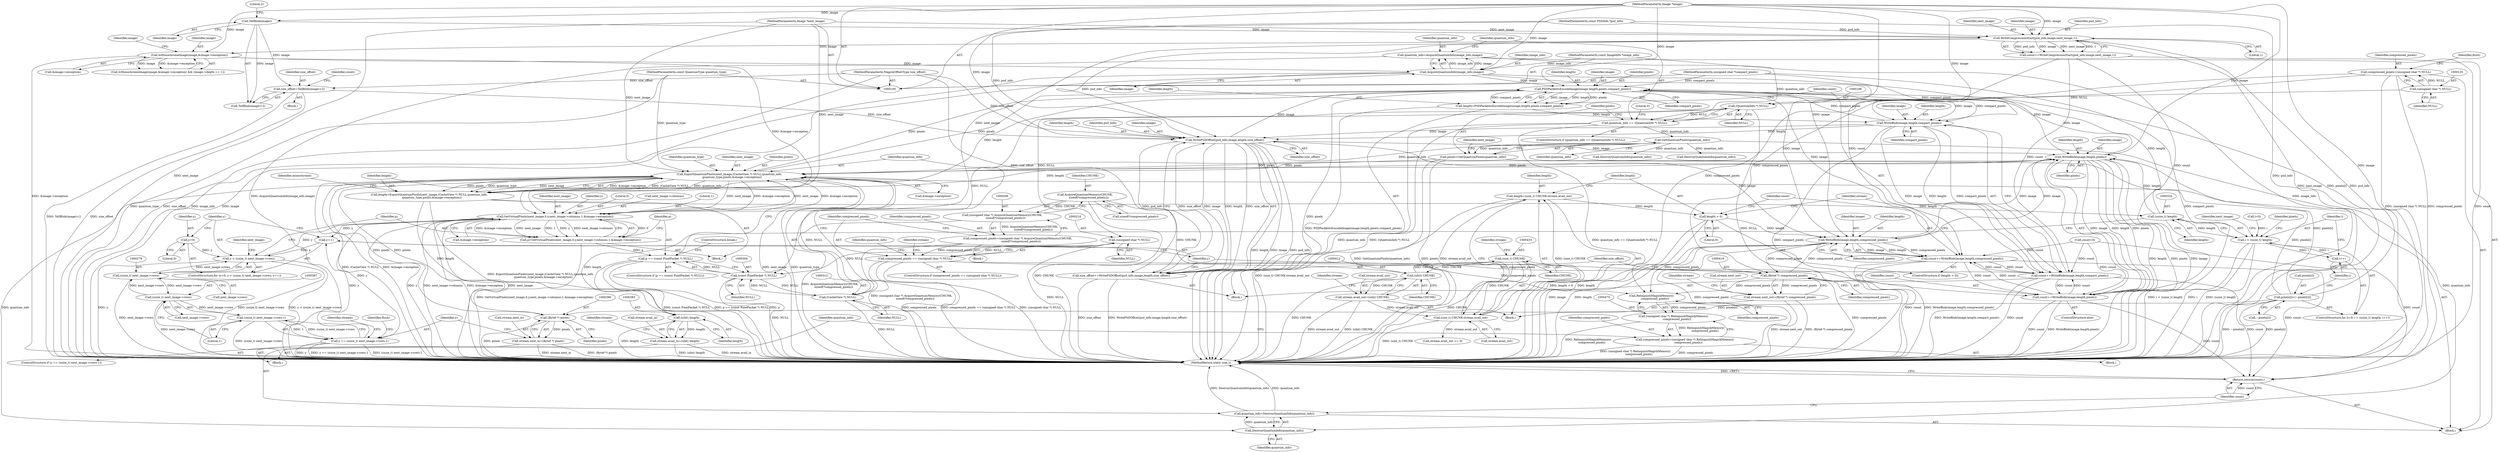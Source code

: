 digraph "1_ImageMagick_e87af64b1ff1635a32d9b6162f1b0e260fb54ed9@pointer" {
"1000352" [label="(Call,PSDPackbitsEncodeImage(image,length,pixels,compact_pixels))"];
"1000456" [label="(Call,WriteBlob(image,length,pixels))"];
"1000444" [label="(Call,WriteBlob(image,length,compressed_pixels))"];
"1000365" [label="(Call,WritePSDOffset(psd_info,image,length,size_offset))"];
"1000146" [label="(Call,WriteCompressionStart(psd_info,image,next_image,1))"];
"1000101" [label="(MethodParameterIn,const PSDInfo *psd_info)"];
"1000141" [label="(Call,TellBlob(image))"];
"1000103" [label="(MethodParameterIn,Image *image)"];
"1000104" [label="(MethodParameterIn,Image *next_image)"];
"1000359" [label="(Call,WriteBlob(image,length,compact_pixels))"];
"1000352" [label="(Call,PSDPackbitsEncodeImage(image,length,pixels,compact_pixels))"];
"1000181" [label="(Call,AcquireQuantumInfo(image_info,image))"];
"1000102" [label="(MethodParameterIn,const ImageInfo *image_info)"];
"1000166" [label="(Call,IsMonochromeImage(image,&image->exception))"];
"1000331" [label="(Call,(ssize_t) length)"];
"1000307" [label="(Call,length=ExportQuantumPixels(next_image,(CacheView *) NULL,quantum_info,\n      quantum_type,pixels,&image->exception))"];
"1000309" [label="(Call,ExportQuantumPixels(next_image,(CacheView *) NULL,quantum_info,\n      quantum_type,pixels,&image->exception))"];
"1000288" [label="(Call,GetVirtualPixels(next_image,0,y,next_image->columns,1,&image->exception))"];
"1000276" [label="(Call,y < (ssize_t) next_image->rows)"];
"1000283" [label="(Call,y++)"];
"1000393" [label="(Call,y == (ssize_t) next_image->rows-1)"];
"1000395" [label="(Call,(ssize_t) next_image->rows-1)"];
"1000396" [label="(Call,(ssize_t) next_image->rows)"];
"1000278" [label="(Call,(ssize_t) next_image->rows)"];
"1000273" [label="(Call,y=0)"];
"1000311" [label="(Call,(CacheView *) NULL)"];
"1000303" [label="(Call,(const PixelPacket *) NULL)"];
"1000215" [label="(Call,(unsigned char *) NULL)"];
"1000187" [label="(Call,(QuantumInfo *) NULL)"];
"1000124" [label="(Call,(unsigned char *) NULL)"];
"1000194" [label="(Call,GetQuantumPixels(quantum_info))"];
"1000185" [label="(Call,quantum_info == (QuantumInfo *) NULL)"];
"1000179" [label="(Call,quantum_info=AcquireQuantumInfo(image_info,image))"];
"1000105" [label="(MethodParameterIn,const QuantumType quantum_type)"];
"1000192" [label="(Call,pixels=GetQuantumPixels(quantum_info))"];
"1000389" [label="(Call,(Bytef *) pixels)"];
"1000336" [label="(Call,pixels[i]=(~pixels[i]))"];
"1000106" [label="(MethodParameterIn,unsigned char *compact_pixels)"];
"1000350" [label="(Call,length=PSDPackbitsEncodeImage(image,length,pixels,compact_pixels))"];
"1000363" [label="(Call,size_offset+=WritePSDOffset(psd_info,image,length,size_offset))"];
"1000107" [label="(MethodParameterIn,MagickOffsetType size_offset)"];
"1000138" [label="(Call,size_offset=TellBlob(image)+2)"];
"1000439" [label="(Call,length > 0)"];
"1000429" [label="(Call,length=(size_t) CHUNK-stream.avail_out)"];
"1000431" [label="(Call,(size_t) CHUNK-stream.avail_out)"];
"1000432" [label="(Call,(size_t) CHUNK)"];
"1000411" [label="(Call,(uInt) CHUNK)"];
"1000207" [label="(Call,AcquireQuantumMemory(CHUNK,\n        sizeof(*compressed_pixels)))"];
"1000407" [label="(Call,stream.avail_out=(uInt) CHUNK)"];
"1000418" [label="(Call,(Bytef *) compressed_pixels)"];
"1000213" [label="(Call,compressed_pixels == (unsigned char *) NULL)"];
"1000203" [label="(Call,compressed_pixels=(unsigned char *) AcquireQuantumMemory(CHUNK,\n        sizeof(*compressed_pixels)))"];
"1000205" [label="(Call,(unsigned char *) AcquireQuantumMemory(CHUNK,\n        sizeof(*compressed_pixels)))"];
"1000122" [label="(Call,compressed_pixels=(unsigned char *) NULL)"];
"1000286" [label="(Call,p=GetVirtualPixels(next_image,0,y,next_image->columns,1,&image->exception))"];
"1000301" [label="(Call,p == (const PixelPacket *) NULL)"];
"1000329" [label="(Call,i < (ssize_t) length)"];
"1000334" [label="(Call,i++)"];
"1000357" [label="(Call,count+=WriteBlob(image,length,compact_pixels))"];
"1000442" [label="(Call,count+=WriteBlob(image,length,compressed_pixels))"];
"1000454" [label="(Call,count+=WriteBlob(image,length,pixels))"];
"1000482" [label="(Return,return(count);)"];
"1000414" [label="(Call,stream.next_out=(Bytef *) compressed_pixels)"];
"1000476" [label="(Call,RelinquishMagickMemory(\n        compressed_pixels))"];
"1000474" [label="(Call,(unsigned char *) RelinquishMagickMemory(\n        compressed_pixels))"];
"1000472" [label="(Call,compressed_pixels=(unsigned char *) RelinquishMagickMemory(\n        compressed_pixels))"];
"1000382" [label="(Call,(uInt) length)"];
"1000378" [label="(Call,stream.avail_in=(uInt) length)"];
"1000385" [label="(Call,stream.next_in=(Bytef *) pixels)"];
"1000480" [label="(Call,DestroyQuantumInfo(quantum_info))"];
"1000478" [label="(Call,quantum_info=DestroyQuantumInfo(quantum_info))"];
"1000396" [label="(Call,(ssize_t) next_image->rows)"];
"1000484" [label="(MethodReturn,static size_t)"];
"1000334" [label="(Call,i++)"];
"1000354" [label="(Identifier,length)"];
"1000296" [label="(Call,&image->exception)"];
"1000195" [label="(Identifier,quantum_info)"];
"1000180" [label="(Identifier,quantum_info)"];
"1000272" [label="(ControlStructure,for (y=0; y < (ssize_t) next_image->rows; y++))"];
"1000142" [label="(Identifier,image)"];
"1000409" [label="(Identifier,stream)"];
"1000363" [label="(Call,size_offset+=WritePSDOffset(psd_info,image,length,size_offset))"];
"1000105" [label="(MethodParameterIn,const QuantumType quantum_type)"];
"1000140" [label="(Call,TellBlob(image)+2)"];
"1000481" [label="(Identifier,quantum_info)"];
"1000314" [label="(Identifier,quantum_info)"];
"1000330" [label="(Identifier,i)"];
"1000103" [label="(MethodParameterIn,Image *image)"];
"1000123" [label="(Identifier,compressed_pixels)"];
"1000386" [label="(Call,stream.next_in)"];
"1000472" [label="(Call,compressed_pixels=(unsigned char *) RelinquishMagickMemory(\n        compressed_pixels))"];
"1000300" [label="(ControlStructure,if (p == (const PixelPacket *) NULL))"];
"1000456" [label="(Call,WriteBlob(image,length,pixels))"];
"1000447" [label="(Identifier,compressed_pixels)"];
"1000150" [label="(Literal,1)"];
"1000478" [label="(Call,quantum_info=DestroyQuantumInfo(quantum_info))"];
"1000317" [label="(Call,&image->exception)"];
"1000411" [label="(Call,(uInt) CHUNK)"];
"1000192" [label="(Call,pixels=GetQuantumPixels(quantum_info))"];
"1000351" [label="(Identifier,length)"];
"1000106" [label="(MethodParameterIn,unsigned char *compact_pixels)"];
"1000331" [label="(Call,(ssize_t) length)"];
"1000458" [label="(Identifier,length)"];
"1000439" [label="(Call,length > 0)"];
"1000280" [label="(Call,next_image->rows)"];
"1000378" [label="(Call,stream.avail_in=(uInt) length)"];
"1000394" [label="(Identifier,y)"];
"1000413" [label="(Identifier,CHUNK)"];
"1000340" [label="(Call,~pixels[i])"];
"1000145" [label="(Identifier,count)"];
"1000276" [label="(Call,y < (ssize_t) next_image->rows)"];
"1000104" [label="(MethodParameterIn,Image *next_image)"];
"1000193" [label="(Identifier,pixels)"];
"1000189" [label="(Identifier,NULL)"];
"1000364" [label="(Identifier,size_offset)"];
"1000379" [label="(Call,stream.avail_in)"];
"1000368" [label="(Identifier,length)"];
"1000212" [label="(ControlStructure,if (compressed_pixels == (unsigned char *) NULL))"];
"1000393" [label="(Call,y == (ssize_t) next_image->rows-1)"];
"1000217" [label="(Identifier,NULL)"];
"1000392" [label="(ControlStructure,if (y == (ssize_t) next_image->rows-1))"];
"1000277" [label="(Identifier,y)"];
"1000166" [label="(Call,IsMonochromeImage(image,&image->exception))"];
"1000181" [label="(Call,AcquireQuantumInfo(image_info,image))"];
"1000335" [label="(Identifier,i)"];
"1000302" [label="(Identifier,p)"];
"1000455" [label="(Identifier,count)"];
"1000477" [label="(Identifier,compressed_pixels)"];
"1000182" [label="(Identifier,image_info)"];
"1000194" [label="(Call,GetQuantumPixels(quantum_info))"];
"1000213" [label="(Call,compressed_pixels == (unsigned char *) NULL)"];
"1000385" [label="(Call,stream.next_in=(Bytef *) pixels)"];
"1000350" [label="(Call,length=PSDPackbitsEncodeImage(image,length,pixels,compact_pixels))"];
"1000391" [label="(Identifier,pixels)"];
"1000101" [label="(MethodParameterIn,const PSDInfo *psd_info)"];
"1000141" [label="(Call,TellBlob(image))"];
"1000445" [label="(Identifier,image)"];
"1000183" [label="(Identifier,image)"];
"1000408" [label="(Call,stream.avail_out)"];
"1000325" [label="(ControlStructure,for (i=0; i < (ssize_t) length; i++))"];
"1000203" [label="(Call,compressed_pixels=(unsigned char *) AcquireQuantumMemory(CHUNK,\n        sizeof(*compressed_pixels)))"];
"1000346" [label="(Identifier,next_image)"];
"1000284" [label="(Identifier,y)"];
"1000147" [label="(Identifier,psd_info)"];
"1000209" [label="(Call,sizeof(*compressed_pixels))"];
"1000275" [label="(Literal,0)"];
"1000185" [label="(Call,quantum_info == (QuantumInfo *) NULL)"];
"1000415" [label="(Call,stream.next_out)"];
"1000442" [label="(Call,count+=WriteBlob(image,length,compressed_pixels))"];
"1000274" [label="(Identifier,y)"];
"1000366" [label="(Identifier,psd_info)"];
"1000220" [label="(Identifier,quantum_info)"];
"1000431" [label="(Call,(size_t) CHUNK-stream.avail_out)"];
"1000305" [label="(Identifier,NULL)"];
"1000450" [label="(Identifier,stream)"];
"1000128" [label="(Identifier,flush)"];
"1000473" [label="(Identifier,compressed_pixels)"];
"1000207" [label="(Call,AcquireQuantumMemory(CHUNK,\n        sizeof(*compressed_pixels)))"];
"1000126" [label="(Identifier,NULL)"];
"1000199" [label="(Identifier,next_image)"];
"1000303" [label="(Call,(const PixelPacket *) NULL)"];
"1000463" [label="(Identifier,next_image)"];
"1000214" [label="(Identifier,compressed_pixels)"];
"1000137" [label="(Block,)"];
"1000204" [label="(Identifier,compressed_pixels)"];
"1000285" [label="(Block,)"];
"1000295" [label="(Literal,1)"];
"1000430" [label="(Identifier,length)"];
"1000191" [label="(Literal,0)"];
"1000474" [label="(Call,(unsigned char *) RelinquishMagickMemory(\n        compressed_pixels))"];
"1000352" [label="(Call,PSDPackbitsEncodeImage(image,length,pixels,compact_pixels))"];
"1000143" [label="(Literal,2)"];
"1000459" [label="(Identifier,pixels)"];
"1000432" [label="(Call,(size_t) CHUNK)"];
"1000416" [label="(Identifier,stream)"];
"1000365" [label="(Call,WritePSDOffset(psd_info,image,length,size_offset))"];
"1000337" [label="(Call,pixels[i])"];
"1000336" [label="(Call,pixels[i]=(~pixels[i]))"];
"1000438" [label="(ControlStructure,if (length > 0))"];
"1000483" [label="(Identifier,count)"];
"1000457" [label="(Identifier,image)"];
"1000138" [label="(Call,size_offset=TellBlob(image)+2)"];
"1000283" [label="(Call,y++)"];
"1000268" [label="(Call,DestroyQuantumInfo(quantum_info))"];
"1000323" [label="(Identifier,monochrome)"];
"1000315" [label="(Identifier,quantum_type)"];
"1000353" [label="(Identifier,image)"];
"1000443" [label="(Identifier,count)"];
"1000387" [label="(Identifier,stream)"];
"1000466" [label="(Block,)"];
"1000395" [label="(Call,(ssize_t) next_image->rows-1)"];
"1000308" [label="(Identifier,length)"];
"1000311" [label="(Call,(CacheView *) NULL)"];
"1000349" [label="(Block,)"];
"1000356" [label="(Identifier,compact_pixels)"];
"1000357" [label="(Call,count+=WriteBlob(image,length,compact_pixels))"];
"1000310" [label="(Identifier,next_image)"];
"1000165" [label="(Call,IsMonochromeImage(image,&image->exception) && (image->depth == 1))"];
"1000382" [label="(Call,(uInt) length)"];
"1000107" [label="(MethodParameterIn,MagickOffsetType size_offset)"];
"1000309" [label="(Call,ExportQuantumPixels(next_image,(CacheView *) NULL,quantum_info,\n      quantum_type,pixels,&image->exception))"];
"1000202" [label="(Block,)"];
"1000287" [label="(Identifier,p)"];
"1000425" [label="(Identifier,stream)"];
"1000149" [label="(Identifier,next_image)"];
"1000407" [label="(Call,stream.avail_out=(uInt) CHUNK)"];
"1000367" [label="(Identifier,image)"];
"1000122" [label="(Call,compressed_pixels=(unsigned char *) NULL)"];
"1000187" [label="(Call,(QuantumInfo *) NULL)"];
"1000326" [label="(Call,i=0)"];
"1000479" [label="(Identifier,quantum_info)"];
"1000414" [label="(Call,stream.next_out=(Bytef *) compressed_pixels)"];
"1000102" [label="(MethodParameterIn,const ImageInfo *image_info)"];
"1000333" [label="(Identifier,length)"];
"1000329" [label="(Call,i < (ssize_t) length)"];
"1000167" [label="(Identifier,image)"];
"1000360" [label="(Identifier,image)"];
"1000307" [label="(Call,length=ExportQuantumPixels(next_image,(CacheView *) NULL,quantum_info,\n      quantum_type,pixels,&image->exception))"];
"1000148" [label="(Identifier,image)"];
"1000286" [label="(Call,p=GetVirtualPixels(next_image,0,y,next_image->columns,1,&image->exception))"];
"1000289" [label="(Identifier,next_image)"];
"1000146" [label="(Call,WriteCompressionStart(psd_info,image,next_image,1))"];
"1000403" [label="(Identifier,flush)"];
"1000454" [label="(Call,count+=WriteBlob(image,length,pixels))"];
"1000338" [label="(Identifier,pixels)"];
"1000476" [label="(Call,RelinquishMagickMemory(\n        compressed_pixels))"];
"1000361" [label="(Identifier,length)"];
"1000291" [label="(Identifier,y)"];
"1000109" [label="(Block,)"];
"1000124" [label="(Call,(unsigned char *) NULL)"];
"1000446" [label="(Identifier,length)"];
"1000480" [label="(Call,DestroyQuantumInfo(quantum_info))"];
"1000144" [label="(Call,count+=WriteCompressionStart(psd_info,image,next_image,1))"];
"1000369" [label="(Identifier,size_offset)"];
"1000384" [label="(Identifier,length)"];
"1000168" [label="(Call,&image->exception)"];
"1000316" [label="(Identifier,pixels)"];
"1000273" [label="(Call,y=0)"];
"1000227" [label="(Identifier,stream)"];
"1000436" [label="(Identifier,stream)"];
"1000186" [label="(Identifier,quantum_info)"];
"1000359" [label="(Call,WriteBlob(image,length,compact_pixels))"];
"1000301" [label="(Call,p == (const PixelPacket *) NULL)"];
"1000440" [label="(Identifier,length)"];
"1000174" [label="(Identifier,image)"];
"1000355" [label="(Identifier,pixels)"];
"1000406" [label="(Block,)"];
"1000377" [label="(Block,)"];
"1000290" [label="(Literal,0)"];
"1000221" [label="(Call,DestroyQuantumInfo(quantum_info))"];
"1000401" [label="(Literal,1)"];
"1000313" [label="(Identifier,NULL)"];
"1000184" [label="(ControlStructure,if (quantum_info == (QuantumInfo *) NULL))"];
"1000429" [label="(Call,length=(size_t) CHUNK-stream.avail_out)"];
"1000448" [label="(Call,stream.avail_out == 0)"];
"1000292" [label="(Call,next_image->columns)"];
"1000398" [label="(Call,next_image->rows)"];
"1000306" [label="(ControlStructure,break;)"];
"1000139" [label="(Identifier,size_offset)"];
"1000420" [label="(Identifier,compressed_pixels)"];
"1000453" [label="(ControlStructure,else)"];
"1000288" [label="(Call,GetVirtualPixels(next_image,0,y,next_image->columns,1,&image->exception))"];
"1000482" [label="(Return,return(count);)"];
"1000444" [label="(Call,WriteBlob(image,length,compressed_pixels))"];
"1000278" [label="(Call,(ssize_t) next_image->rows)"];
"1000130" [label="(Call,count=0)"];
"1000389" [label="(Call,(Bytef *) pixels)"];
"1000434" [label="(Identifier,CHUNK)"];
"1000208" [label="(Identifier,CHUNK)"];
"1000435" [label="(Call,stream.avail_out)"];
"1000179" [label="(Call,quantum_info=AcquireQuantumInfo(image_info,image))"];
"1000205" [label="(Call,(unsigned char *) AcquireQuantumMemory(CHUNK,\n        sizeof(*compressed_pixels)))"];
"1000418" [label="(Call,(Bytef *) compressed_pixels)"];
"1000362" [label="(Identifier,compact_pixels)"];
"1000358" [label="(Identifier,count)"];
"1000441" [label="(Literal,0)"];
"1000215" [label="(Call,(unsigned char *) NULL)"];
"1000352" -> "1000350"  [label="AST: "];
"1000352" -> "1000356"  [label="CFG: "];
"1000353" -> "1000352"  [label="AST: "];
"1000354" -> "1000352"  [label="AST: "];
"1000355" -> "1000352"  [label="AST: "];
"1000356" -> "1000352"  [label="AST: "];
"1000350" -> "1000352"  [label="CFG: "];
"1000352" -> "1000484"  [label="DDG: pixels"];
"1000352" -> "1000309"  [label="DDG: pixels"];
"1000352" -> "1000350"  [label="DDG: image"];
"1000352" -> "1000350"  [label="DDG: length"];
"1000352" -> "1000350"  [label="DDG: pixels"];
"1000352" -> "1000350"  [label="DDG: compact_pixels"];
"1000456" -> "1000352"  [label="DDG: image"];
"1000444" -> "1000352"  [label="DDG: image"];
"1000365" -> "1000352"  [label="DDG: image"];
"1000181" -> "1000352"  [label="DDG: image"];
"1000103" -> "1000352"  [label="DDG: image"];
"1000331" -> "1000352"  [label="DDG: length"];
"1000307" -> "1000352"  [label="DDG: length"];
"1000309" -> "1000352"  [label="DDG: pixels"];
"1000336" -> "1000352"  [label="DDG: pixels[i]"];
"1000359" -> "1000352"  [label="DDG: compact_pixels"];
"1000106" -> "1000352"  [label="DDG: compact_pixels"];
"1000352" -> "1000359"  [label="DDG: image"];
"1000352" -> "1000359"  [label="DDG: compact_pixels"];
"1000456" -> "1000454"  [label="AST: "];
"1000456" -> "1000459"  [label="CFG: "];
"1000457" -> "1000456"  [label="AST: "];
"1000458" -> "1000456"  [label="AST: "];
"1000459" -> "1000456"  [label="AST: "];
"1000454" -> "1000456"  [label="CFG: "];
"1000456" -> "1000484"  [label="DDG: pixels"];
"1000456" -> "1000484"  [label="DDG: image"];
"1000456" -> "1000484"  [label="DDG: length"];
"1000456" -> "1000309"  [label="DDG: pixels"];
"1000456" -> "1000444"  [label="DDG: image"];
"1000456" -> "1000454"  [label="DDG: image"];
"1000456" -> "1000454"  [label="DDG: length"];
"1000456" -> "1000454"  [label="DDG: pixels"];
"1000444" -> "1000456"  [label="DDG: image"];
"1000365" -> "1000456"  [label="DDG: image"];
"1000181" -> "1000456"  [label="DDG: image"];
"1000103" -> "1000456"  [label="DDG: image"];
"1000331" -> "1000456"  [label="DDG: length"];
"1000307" -> "1000456"  [label="DDG: length"];
"1000309" -> "1000456"  [label="DDG: pixels"];
"1000336" -> "1000456"  [label="DDG: pixels[i]"];
"1000444" -> "1000442"  [label="AST: "];
"1000444" -> "1000447"  [label="CFG: "];
"1000445" -> "1000444"  [label="AST: "];
"1000446" -> "1000444"  [label="AST: "];
"1000447" -> "1000444"  [label="AST: "];
"1000442" -> "1000444"  [label="CFG: "];
"1000444" -> "1000484"  [label="DDG: length"];
"1000444" -> "1000484"  [label="DDG: compressed_pixels"];
"1000444" -> "1000484"  [label="DDG: image"];
"1000444" -> "1000418"  [label="DDG: compressed_pixels"];
"1000444" -> "1000442"  [label="DDG: image"];
"1000444" -> "1000442"  [label="DDG: length"];
"1000444" -> "1000442"  [label="DDG: compressed_pixels"];
"1000365" -> "1000444"  [label="DDG: image"];
"1000181" -> "1000444"  [label="DDG: image"];
"1000103" -> "1000444"  [label="DDG: image"];
"1000439" -> "1000444"  [label="DDG: length"];
"1000418" -> "1000444"  [label="DDG: compressed_pixels"];
"1000444" -> "1000476"  [label="DDG: compressed_pixels"];
"1000365" -> "1000363"  [label="AST: "];
"1000365" -> "1000369"  [label="CFG: "];
"1000366" -> "1000365"  [label="AST: "];
"1000367" -> "1000365"  [label="AST: "];
"1000368" -> "1000365"  [label="AST: "];
"1000369" -> "1000365"  [label="AST: "];
"1000363" -> "1000365"  [label="CFG: "];
"1000365" -> "1000484"  [label="DDG: length"];
"1000365" -> "1000484"  [label="DDG: image"];
"1000365" -> "1000484"  [label="DDG: psd_info"];
"1000365" -> "1000363"  [label="DDG: psd_info"];
"1000365" -> "1000363"  [label="DDG: image"];
"1000365" -> "1000363"  [label="DDG: length"];
"1000365" -> "1000363"  [label="DDG: size_offset"];
"1000146" -> "1000365"  [label="DDG: psd_info"];
"1000101" -> "1000365"  [label="DDG: psd_info"];
"1000359" -> "1000365"  [label="DDG: image"];
"1000359" -> "1000365"  [label="DDG: length"];
"1000103" -> "1000365"  [label="DDG: image"];
"1000363" -> "1000365"  [label="DDG: size_offset"];
"1000138" -> "1000365"  [label="DDG: size_offset"];
"1000107" -> "1000365"  [label="DDG: size_offset"];
"1000146" -> "1000144"  [label="AST: "];
"1000146" -> "1000150"  [label="CFG: "];
"1000147" -> "1000146"  [label="AST: "];
"1000148" -> "1000146"  [label="AST: "];
"1000149" -> "1000146"  [label="AST: "];
"1000150" -> "1000146"  [label="AST: "];
"1000144" -> "1000146"  [label="CFG: "];
"1000146" -> "1000484"  [label="DDG: next_image"];
"1000146" -> "1000484"  [label="DDG: psd_info"];
"1000146" -> "1000144"  [label="DDG: psd_info"];
"1000146" -> "1000144"  [label="DDG: image"];
"1000146" -> "1000144"  [label="DDG: next_image"];
"1000146" -> "1000144"  [label="DDG: 1"];
"1000101" -> "1000146"  [label="DDG: psd_info"];
"1000141" -> "1000146"  [label="DDG: image"];
"1000103" -> "1000146"  [label="DDG: image"];
"1000104" -> "1000146"  [label="DDG: next_image"];
"1000146" -> "1000166"  [label="DDG: image"];
"1000146" -> "1000288"  [label="DDG: next_image"];
"1000101" -> "1000100"  [label="AST: "];
"1000101" -> "1000484"  [label="DDG: psd_info"];
"1000141" -> "1000140"  [label="AST: "];
"1000141" -> "1000142"  [label="CFG: "];
"1000142" -> "1000141"  [label="AST: "];
"1000143" -> "1000141"  [label="CFG: "];
"1000141" -> "1000138"  [label="DDG: image"];
"1000141" -> "1000140"  [label="DDG: image"];
"1000103" -> "1000141"  [label="DDG: image"];
"1000103" -> "1000100"  [label="AST: "];
"1000103" -> "1000484"  [label="DDG: image"];
"1000103" -> "1000166"  [label="DDG: image"];
"1000103" -> "1000181"  [label="DDG: image"];
"1000103" -> "1000359"  [label="DDG: image"];
"1000104" -> "1000100"  [label="AST: "];
"1000104" -> "1000484"  [label="DDG: next_image"];
"1000104" -> "1000288"  [label="DDG: next_image"];
"1000104" -> "1000309"  [label="DDG: next_image"];
"1000359" -> "1000357"  [label="AST: "];
"1000359" -> "1000362"  [label="CFG: "];
"1000360" -> "1000359"  [label="AST: "];
"1000361" -> "1000359"  [label="AST: "];
"1000362" -> "1000359"  [label="AST: "];
"1000357" -> "1000359"  [label="CFG: "];
"1000359" -> "1000484"  [label="DDG: compact_pixels"];
"1000359" -> "1000357"  [label="DDG: image"];
"1000359" -> "1000357"  [label="DDG: length"];
"1000359" -> "1000357"  [label="DDG: compact_pixels"];
"1000350" -> "1000359"  [label="DDG: length"];
"1000106" -> "1000359"  [label="DDG: compact_pixels"];
"1000181" -> "1000179"  [label="AST: "];
"1000181" -> "1000183"  [label="CFG: "];
"1000182" -> "1000181"  [label="AST: "];
"1000183" -> "1000181"  [label="AST: "];
"1000179" -> "1000181"  [label="CFG: "];
"1000181" -> "1000484"  [label="DDG: image_info"];
"1000181" -> "1000484"  [label="DDG: image"];
"1000181" -> "1000179"  [label="DDG: image_info"];
"1000181" -> "1000179"  [label="DDG: image"];
"1000102" -> "1000181"  [label="DDG: image_info"];
"1000166" -> "1000181"  [label="DDG: image"];
"1000102" -> "1000100"  [label="AST: "];
"1000102" -> "1000484"  [label="DDG: image_info"];
"1000166" -> "1000165"  [label="AST: "];
"1000166" -> "1000168"  [label="CFG: "];
"1000167" -> "1000166"  [label="AST: "];
"1000168" -> "1000166"  [label="AST: "];
"1000174" -> "1000166"  [label="CFG: "];
"1000165" -> "1000166"  [label="CFG: "];
"1000166" -> "1000484"  [label="DDG: &image->exception"];
"1000166" -> "1000165"  [label="DDG: image"];
"1000166" -> "1000165"  [label="DDG: &image->exception"];
"1000166" -> "1000288"  [label="DDG: &image->exception"];
"1000331" -> "1000329"  [label="AST: "];
"1000331" -> "1000333"  [label="CFG: "];
"1000332" -> "1000331"  [label="AST: "];
"1000333" -> "1000331"  [label="AST: "];
"1000329" -> "1000331"  [label="CFG: "];
"1000331" -> "1000329"  [label="DDG: length"];
"1000307" -> "1000331"  [label="DDG: length"];
"1000331" -> "1000382"  [label="DDG: length"];
"1000307" -> "1000285"  [label="AST: "];
"1000307" -> "1000309"  [label="CFG: "];
"1000308" -> "1000307"  [label="AST: "];
"1000309" -> "1000307"  [label="AST: "];
"1000323" -> "1000307"  [label="CFG: "];
"1000307" -> "1000484"  [label="DDG: ExportQuantumPixels(next_image,(CacheView *) NULL,quantum_info,\n      quantum_type,pixels,&image->exception)"];
"1000309" -> "1000307"  [label="DDG: &image->exception"];
"1000309" -> "1000307"  [label="DDG: (CacheView *) NULL"];
"1000309" -> "1000307"  [label="DDG: next_image"];
"1000309" -> "1000307"  [label="DDG: quantum_info"];
"1000309" -> "1000307"  [label="DDG: pixels"];
"1000309" -> "1000307"  [label="DDG: quantum_type"];
"1000307" -> "1000382"  [label="DDG: length"];
"1000309" -> "1000317"  [label="CFG: "];
"1000310" -> "1000309"  [label="AST: "];
"1000311" -> "1000309"  [label="AST: "];
"1000314" -> "1000309"  [label="AST: "];
"1000315" -> "1000309"  [label="AST: "];
"1000316" -> "1000309"  [label="AST: "];
"1000317" -> "1000309"  [label="AST: "];
"1000309" -> "1000484"  [label="DDG: next_image"];
"1000309" -> "1000484"  [label="DDG: quantum_type"];
"1000309" -> "1000484"  [label="DDG: (CacheView *) NULL"];
"1000309" -> "1000484"  [label="DDG: &image->exception"];
"1000309" -> "1000288"  [label="DDG: next_image"];
"1000309" -> "1000288"  [label="DDG: &image->exception"];
"1000288" -> "1000309"  [label="DDG: next_image"];
"1000288" -> "1000309"  [label="DDG: &image->exception"];
"1000311" -> "1000309"  [label="DDG: NULL"];
"1000194" -> "1000309"  [label="DDG: quantum_info"];
"1000105" -> "1000309"  [label="DDG: quantum_type"];
"1000192" -> "1000309"  [label="DDG: pixels"];
"1000389" -> "1000309"  [label="DDG: pixels"];
"1000336" -> "1000309"  [label="DDG: pixels[i]"];
"1000309" -> "1000389"  [label="DDG: pixels"];
"1000309" -> "1000480"  [label="DDG: quantum_info"];
"1000288" -> "1000286"  [label="AST: "];
"1000288" -> "1000296"  [label="CFG: "];
"1000289" -> "1000288"  [label="AST: "];
"1000290" -> "1000288"  [label="AST: "];
"1000291" -> "1000288"  [label="AST: "];
"1000292" -> "1000288"  [label="AST: "];
"1000295" -> "1000288"  [label="AST: "];
"1000296" -> "1000288"  [label="AST: "];
"1000286" -> "1000288"  [label="CFG: "];
"1000288" -> "1000484"  [label="DDG: y"];
"1000288" -> "1000484"  [label="DDG: next_image->columns"];
"1000288" -> "1000484"  [label="DDG: &image->exception"];
"1000288" -> "1000484"  [label="DDG: next_image"];
"1000288" -> "1000283"  [label="DDG: y"];
"1000288" -> "1000286"  [label="DDG: 0"];
"1000288" -> "1000286"  [label="DDG: &image->exception"];
"1000288" -> "1000286"  [label="DDG: next_image"];
"1000288" -> "1000286"  [label="DDG: 1"];
"1000288" -> "1000286"  [label="DDG: y"];
"1000288" -> "1000286"  [label="DDG: next_image->columns"];
"1000276" -> "1000288"  [label="DDG: y"];
"1000288" -> "1000393"  [label="DDG: y"];
"1000276" -> "1000272"  [label="AST: "];
"1000276" -> "1000278"  [label="CFG: "];
"1000277" -> "1000276"  [label="AST: "];
"1000278" -> "1000276"  [label="AST: "];
"1000287" -> "1000276"  [label="CFG: "];
"1000463" -> "1000276"  [label="CFG: "];
"1000276" -> "1000484"  [label="DDG: (ssize_t) next_image->rows"];
"1000276" -> "1000484"  [label="DDG: y < (ssize_t) next_image->rows"];
"1000276" -> "1000484"  [label="DDG: y"];
"1000283" -> "1000276"  [label="DDG: y"];
"1000273" -> "1000276"  [label="DDG: y"];
"1000278" -> "1000276"  [label="DDG: next_image->rows"];
"1000283" -> "1000272"  [label="AST: "];
"1000283" -> "1000284"  [label="CFG: "];
"1000284" -> "1000283"  [label="AST: "];
"1000277" -> "1000283"  [label="CFG: "];
"1000393" -> "1000283"  [label="DDG: y"];
"1000393" -> "1000392"  [label="AST: "];
"1000393" -> "1000395"  [label="CFG: "];
"1000394" -> "1000393"  [label="AST: "];
"1000395" -> "1000393"  [label="AST: "];
"1000403" -> "1000393"  [label="CFG: "];
"1000409" -> "1000393"  [label="CFG: "];
"1000393" -> "1000484"  [label="DDG: y"];
"1000393" -> "1000484"  [label="DDG: y == (ssize_t) next_image->rows-1"];
"1000393" -> "1000484"  [label="DDG: (ssize_t) next_image->rows-1"];
"1000395" -> "1000393"  [label="DDG: (ssize_t) next_image->rows"];
"1000395" -> "1000393"  [label="DDG: 1"];
"1000395" -> "1000401"  [label="CFG: "];
"1000396" -> "1000395"  [label="AST: "];
"1000401" -> "1000395"  [label="AST: "];
"1000395" -> "1000484"  [label="DDG: (ssize_t) next_image->rows"];
"1000396" -> "1000395"  [label="DDG: next_image->rows"];
"1000396" -> "1000398"  [label="CFG: "];
"1000397" -> "1000396"  [label="AST: "];
"1000398" -> "1000396"  [label="AST: "];
"1000401" -> "1000396"  [label="CFG: "];
"1000396" -> "1000484"  [label="DDG: next_image->rows"];
"1000396" -> "1000278"  [label="DDG: next_image->rows"];
"1000278" -> "1000396"  [label="DDG: next_image->rows"];
"1000278" -> "1000280"  [label="CFG: "];
"1000279" -> "1000278"  [label="AST: "];
"1000280" -> "1000278"  [label="AST: "];
"1000278" -> "1000484"  [label="DDG: next_image->rows"];
"1000273" -> "1000272"  [label="AST: "];
"1000273" -> "1000275"  [label="CFG: "];
"1000274" -> "1000273"  [label="AST: "];
"1000275" -> "1000273"  [label="AST: "];
"1000277" -> "1000273"  [label="CFG: "];
"1000311" -> "1000313"  [label="CFG: "];
"1000312" -> "1000311"  [label="AST: "];
"1000313" -> "1000311"  [label="AST: "];
"1000314" -> "1000311"  [label="CFG: "];
"1000311" -> "1000484"  [label="DDG: NULL"];
"1000311" -> "1000303"  [label="DDG: NULL"];
"1000303" -> "1000311"  [label="DDG: NULL"];
"1000303" -> "1000301"  [label="AST: "];
"1000303" -> "1000305"  [label="CFG: "];
"1000304" -> "1000303"  [label="AST: "];
"1000305" -> "1000303"  [label="AST: "];
"1000301" -> "1000303"  [label="CFG: "];
"1000303" -> "1000484"  [label="DDG: NULL"];
"1000303" -> "1000301"  [label="DDG: NULL"];
"1000215" -> "1000303"  [label="DDG: NULL"];
"1000187" -> "1000303"  [label="DDG: NULL"];
"1000215" -> "1000213"  [label="AST: "];
"1000215" -> "1000217"  [label="CFG: "];
"1000216" -> "1000215"  [label="AST: "];
"1000217" -> "1000215"  [label="AST: "];
"1000213" -> "1000215"  [label="CFG: "];
"1000215" -> "1000484"  [label="DDG: NULL"];
"1000215" -> "1000213"  [label="DDG: NULL"];
"1000187" -> "1000215"  [label="DDG: NULL"];
"1000187" -> "1000185"  [label="AST: "];
"1000187" -> "1000189"  [label="CFG: "];
"1000188" -> "1000187"  [label="AST: "];
"1000189" -> "1000187"  [label="AST: "];
"1000185" -> "1000187"  [label="CFG: "];
"1000187" -> "1000484"  [label="DDG: NULL"];
"1000187" -> "1000185"  [label="DDG: NULL"];
"1000124" -> "1000187"  [label="DDG: NULL"];
"1000124" -> "1000122"  [label="AST: "];
"1000124" -> "1000126"  [label="CFG: "];
"1000125" -> "1000124"  [label="AST: "];
"1000126" -> "1000124"  [label="AST: "];
"1000122" -> "1000124"  [label="CFG: "];
"1000124" -> "1000122"  [label="DDG: NULL"];
"1000194" -> "1000192"  [label="AST: "];
"1000194" -> "1000195"  [label="CFG: "];
"1000195" -> "1000194"  [label="AST: "];
"1000192" -> "1000194"  [label="CFG: "];
"1000194" -> "1000192"  [label="DDG: quantum_info"];
"1000185" -> "1000194"  [label="DDG: quantum_info"];
"1000194" -> "1000221"  [label="DDG: quantum_info"];
"1000194" -> "1000268"  [label="DDG: quantum_info"];
"1000194" -> "1000480"  [label="DDG: quantum_info"];
"1000185" -> "1000184"  [label="AST: "];
"1000186" -> "1000185"  [label="AST: "];
"1000191" -> "1000185"  [label="CFG: "];
"1000193" -> "1000185"  [label="CFG: "];
"1000185" -> "1000484"  [label="DDG: quantum_info"];
"1000185" -> "1000484"  [label="DDG: (QuantumInfo *) NULL"];
"1000185" -> "1000484"  [label="DDG: quantum_info == (QuantumInfo *) NULL"];
"1000179" -> "1000185"  [label="DDG: quantum_info"];
"1000179" -> "1000109"  [label="AST: "];
"1000180" -> "1000179"  [label="AST: "];
"1000186" -> "1000179"  [label="CFG: "];
"1000179" -> "1000484"  [label="DDG: AcquireQuantumInfo(image_info,image)"];
"1000105" -> "1000100"  [label="AST: "];
"1000105" -> "1000484"  [label="DDG: quantum_type"];
"1000192" -> "1000109"  [label="AST: "];
"1000193" -> "1000192"  [label="AST: "];
"1000199" -> "1000192"  [label="CFG: "];
"1000192" -> "1000484"  [label="DDG: GetQuantumPixels(quantum_info)"];
"1000192" -> "1000484"  [label="DDG: pixels"];
"1000389" -> "1000385"  [label="AST: "];
"1000389" -> "1000391"  [label="CFG: "];
"1000390" -> "1000389"  [label="AST: "];
"1000391" -> "1000389"  [label="AST: "];
"1000385" -> "1000389"  [label="CFG: "];
"1000389" -> "1000484"  [label="DDG: pixels"];
"1000389" -> "1000385"  [label="DDG: pixels"];
"1000336" -> "1000389"  [label="DDG: pixels[i]"];
"1000336" -> "1000325"  [label="AST: "];
"1000336" -> "1000340"  [label="CFG: "];
"1000337" -> "1000336"  [label="AST: "];
"1000340" -> "1000336"  [label="AST: "];
"1000335" -> "1000336"  [label="CFG: "];
"1000336" -> "1000484"  [label="DDG: ~pixels[i]"];
"1000336" -> "1000484"  [label="DDG: pixels[i]"];
"1000106" -> "1000100"  [label="AST: "];
"1000106" -> "1000484"  [label="DDG: compact_pixels"];
"1000350" -> "1000349"  [label="AST: "];
"1000351" -> "1000350"  [label="AST: "];
"1000358" -> "1000350"  [label="CFG: "];
"1000350" -> "1000484"  [label="DDG: PSDPackbitsEncodeImage(image,length,pixels,compact_pixels)"];
"1000363" -> "1000349"  [label="AST: "];
"1000364" -> "1000363"  [label="AST: "];
"1000284" -> "1000363"  [label="CFG: "];
"1000363" -> "1000484"  [label="DDG: WritePSDOffset(psd_info,image,length,size_offset)"];
"1000363" -> "1000484"  [label="DDG: size_offset"];
"1000107" -> "1000363"  [label="DDG: size_offset"];
"1000107" -> "1000100"  [label="AST: "];
"1000107" -> "1000484"  [label="DDG: size_offset"];
"1000107" -> "1000138"  [label="DDG: size_offset"];
"1000138" -> "1000137"  [label="AST: "];
"1000138" -> "1000140"  [label="CFG: "];
"1000139" -> "1000138"  [label="AST: "];
"1000140" -> "1000138"  [label="AST: "];
"1000145" -> "1000138"  [label="CFG: "];
"1000138" -> "1000484"  [label="DDG: size_offset"];
"1000138" -> "1000484"  [label="DDG: TellBlob(image)+2"];
"1000439" -> "1000438"  [label="AST: "];
"1000439" -> "1000441"  [label="CFG: "];
"1000440" -> "1000439"  [label="AST: "];
"1000441" -> "1000439"  [label="AST: "];
"1000450" -> "1000439"  [label="CFG: "];
"1000443" -> "1000439"  [label="CFG: "];
"1000439" -> "1000484"  [label="DDG: length"];
"1000439" -> "1000484"  [label="DDG: length > 0"];
"1000429" -> "1000439"  [label="DDG: length"];
"1000429" -> "1000406"  [label="AST: "];
"1000429" -> "1000431"  [label="CFG: "];
"1000430" -> "1000429"  [label="AST: "];
"1000431" -> "1000429"  [label="AST: "];
"1000440" -> "1000429"  [label="CFG: "];
"1000429" -> "1000484"  [label="DDG: (size_t) CHUNK-stream.avail_out"];
"1000431" -> "1000429"  [label="DDG: (size_t) CHUNK"];
"1000431" -> "1000429"  [label="DDG: stream.avail_out"];
"1000431" -> "1000435"  [label="CFG: "];
"1000432" -> "1000431"  [label="AST: "];
"1000435" -> "1000431"  [label="AST: "];
"1000431" -> "1000484"  [label="DDG: (size_t) CHUNK"];
"1000432" -> "1000431"  [label="DDG: CHUNK"];
"1000407" -> "1000431"  [label="DDG: stream.avail_out"];
"1000431" -> "1000448"  [label="DDG: stream.avail_out"];
"1000432" -> "1000434"  [label="CFG: "];
"1000433" -> "1000432"  [label="AST: "];
"1000434" -> "1000432"  [label="AST: "];
"1000436" -> "1000432"  [label="CFG: "];
"1000432" -> "1000484"  [label="DDG: CHUNK"];
"1000432" -> "1000411"  [label="DDG: CHUNK"];
"1000411" -> "1000432"  [label="DDG: CHUNK"];
"1000411" -> "1000407"  [label="AST: "];
"1000411" -> "1000413"  [label="CFG: "];
"1000412" -> "1000411"  [label="AST: "];
"1000413" -> "1000411"  [label="AST: "];
"1000407" -> "1000411"  [label="CFG: "];
"1000411" -> "1000484"  [label="DDG: CHUNK"];
"1000411" -> "1000407"  [label="DDG: CHUNK"];
"1000207" -> "1000411"  [label="DDG: CHUNK"];
"1000207" -> "1000205"  [label="AST: "];
"1000207" -> "1000209"  [label="CFG: "];
"1000208" -> "1000207"  [label="AST: "];
"1000209" -> "1000207"  [label="AST: "];
"1000205" -> "1000207"  [label="CFG: "];
"1000207" -> "1000484"  [label="DDG: CHUNK"];
"1000207" -> "1000205"  [label="DDG: CHUNK"];
"1000407" -> "1000406"  [label="AST: "];
"1000408" -> "1000407"  [label="AST: "];
"1000416" -> "1000407"  [label="CFG: "];
"1000407" -> "1000484"  [label="DDG: (uInt) CHUNK"];
"1000407" -> "1000484"  [label="DDG: stream.avail_out"];
"1000418" -> "1000414"  [label="AST: "];
"1000418" -> "1000420"  [label="CFG: "];
"1000419" -> "1000418"  [label="AST: "];
"1000420" -> "1000418"  [label="AST: "];
"1000414" -> "1000418"  [label="CFG: "];
"1000418" -> "1000484"  [label="DDG: compressed_pixels"];
"1000418" -> "1000414"  [label="DDG: compressed_pixels"];
"1000213" -> "1000418"  [label="DDG: compressed_pixels"];
"1000122" -> "1000418"  [label="DDG: compressed_pixels"];
"1000418" -> "1000476"  [label="DDG: compressed_pixels"];
"1000213" -> "1000212"  [label="AST: "];
"1000214" -> "1000213"  [label="AST: "];
"1000220" -> "1000213"  [label="CFG: "];
"1000227" -> "1000213"  [label="CFG: "];
"1000213" -> "1000484"  [label="DDG: compressed_pixels"];
"1000213" -> "1000484"  [label="DDG: compressed_pixels == (unsigned char *) NULL"];
"1000213" -> "1000484"  [label="DDG: (unsigned char *) NULL"];
"1000203" -> "1000213"  [label="DDG: compressed_pixels"];
"1000213" -> "1000476"  [label="DDG: compressed_pixels"];
"1000203" -> "1000202"  [label="AST: "];
"1000203" -> "1000205"  [label="CFG: "];
"1000204" -> "1000203"  [label="AST: "];
"1000205" -> "1000203"  [label="AST: "];
"1000214" -> "1000203"  [label="CFG: "];
"1000203" -> "1000484"  [label="DDG: (unsigned char *) AcquireQuantumMemory(CHUNK,\n        sizeof(*compressed_pixels))"];
"1000205" -> "1000203"  [label="DDG: AcquireQuantumMemory(CHUNK,\n        sizeof(*compressed_pixels))"];
"1000206" -> "1000205"  [label="AST: "];
"1000205" -> "1000484"  [label="DDG: AcquireQuantumMemory(CHUNK,\n        sizeof(*compressed_pixels))"];
"1000122" -> "1000109"  [label="AST: "];
"1000123" -> "1000122"  [label="AST: "];
"1000128" -> "1000122"  [label="CFG: "];
"1000122" -> "1000484"  [label="DDG: compressed_pixels"];
"1000122" -> "1000484"  [label="DDG: (unsigned char *) NULL"];
"1000122" -> "1000476"  [label="DDG: compressed_pixels"];
"1000286" -> "1000285"  [label="AST: "];
"1000287" -> "1000286"  [label="AST: "];
"1000302" -> "1000286"  [label="CFG: "];
"1000286" -> "1000484"  [label="DDG: GetVirtualPixels(next_image,0,y,next_image->columns,1,&image->exception)"];
"1000286" -> "1000301"  [label="DDG: p"];
"1000301" -> "1000300"  [label="AST: "];
"1000302" -> "1000301"  [label="AST: "];
"1000306" -> "1000301"  [label="CFG: "];
"1000308" -> "1000301"  [label="CFG: "];
"1000301" -> "1000484"  [label="DDG: (const PixelPacket *) NULL"];
"1000301" -> "1000484"  [label="DDG: p == (const PixelPacket *) NULL"];
"1000301" -> "1000484"  [label="DDG: p"];
"1000329" -> "1000325"  [label="AST: "];
"1000330" -> "1000329"  [label="AST: "];
"1000338" -> "1000329"  [label="CFG: "];
"1000346" -> "1000329"  [label="CFG: "];
"1000329" -> "1000484"  [label="DDG: (ssize_t) length"];
"1000329" -> "1000484"  [label="DDG: i < (ssize_t) length"];
"1000329" -> "1000484"  [label="DDG: i"];
"1000326" -> "1000329"  [label="DDG: i"];
"1000334" -> "1000329"  [label="DDG: i"];
"1000329" -> "1000334"  [label="DDG: i"];
"1000334" -> "1000325"  [label="AST: "];
"1000334" -> "1000335"  [label="CFG: "];
"1000335" -> "1000334"  [label="AST: "];
"1000330" -> "1000334"  [label="CFG: "];
"1000357" -> "1000349"  [label="AST: "];
"1000358" -> "1000357"  [label="AST: "];
"1000364" -> "1000357"  [label="CFG: "];
"1000357" -> "1000484"  [label="DDG: count"];
"1000357" -> "1000484"  [label="DDG: WriteBlob(image,length,compact_pixels)"];
"1000454" -> "1000357"  [label="DDG: count"];
"1000442" -> "1000357"  [label="DDG: count"];
"1000144" -> "1000357"  [label="DDG: count"];
"1000130" -> "1000357"  [label="DDG: count"];
"1000357" -> "1000442"  [label="DDG: count"];
"1000357" -> "1000454"  [label="DDG: count"];
"1000357" -> "1000482"  [label="DDG: count"];
"1000442" -> "1000438"  [label="AST: "];
"1000443" -> "1000442"  [label="AST: "];
"1000450" -> "1000442"  [label="CFG: "];
"1000442" -> "1000484"  [label="DDG: count"];
"1000442" -> "1000484"  [label="DDG: WriteBlob(image,length,compressed_pixels)"];
"1000454" -> "1000442"  [label="DDG: count"];
"1000144" -> "1000442"  [label="DDG: count"];
"1000130" -> "1000442"  [label="DDG: count"];
"1000442" -> "1000454"  [label="DDG: count"];
"1000442" -> "1000482"  [label="DDG: count"];
"1000454" -> "1000453"  [label="AST: "];
"1000455" -> "1000454"  [label="AST: "];
"1000284" -> "1000454"  [label="CFG: "];
"1000454" -> "1000484"  [label="DDG: count"];
"1000454" -> "1000484"  [label="DDG: WriteBlob(image,length,pixels)"];
"1000144" -> "1000454"  [label="DDG: count"];
"1000130" -> "1000454"  [label="DDG: count"];
"1000454" -> "1000482"  [label="DDG: count"];
"1000482" -> "1000109"  [label="AST: "];
"1000482" -> "1000483"  [label="CFG: "];
"1000483" -> "1000482"  [label="AST: "];
"1000484" -> "1000482"  [label="CFG: "];
"1000482" -> "1000484"  [label="DDG: <RET>"];
"1000483" -> "1000482"  [label="DDG: count"];
"1000144" -> "1000482"  [label="DDG: count"];
"1000130" -> "1000482"  [label="DDG: count"];
"1000414" -> "1000406"  [label="AST: "];
"1000415" -> "1000414"  [label="AST: "];
"1000425" -> "1000414"  [label="CFG: "];
"1000414" -> "1000484"  [label="DDG: (Bytef *) compressed_pixels"];
"1000414" -> "1000484"  [label="DDG: stream.next_out"];
"1000476" -> "1000474"  [label="AST: "];
"1000476" -> "1000477"  [label="CFG: "];
"1000477" -> "1000476"  [label="AST: "];
"1000474" -> "1000476"  [label="CFG: "];
"1000476" -> "1000474"  [label="DDG: compressed_pixels"];
"1000474" -> "1000472"  [label="AST: "];
"1000475" -> "1000474"  [label="AST: "];
"1000472" -> "1000474"  [label="CFG: "];
"1000474" -> "1000484"  [label="DDG: RelinquishMagickMemory(\n        compressed_pixels)"];
"1000474" -> "1000472"  [label="DDG: RelinquishMagickMemory(\n        compressed_pixels)"];
"1000472" -> "1000466"  [label="AST: "];
"1000473" -> "1000472"  [label="AST: "];
"1000479" -> "1000472"  [label="CFG: "];
"1000472" -> "1000484"  [label="DDG: (unsigned char *) RelinquishMagickMemory(\n        compressed_pixels)"];
"1000472" -> "1000484"  [label="DDG: compressed_pixels"];
"1000382" -> "1000378"  [label="AST: "];
"1000382" -> "1000384"  [label="CFG: "];
"1000383" -> "1000382"  [label="AST: "];
"1000384" -> "1000382"  [label="AST: "];
"1000378" -> "1000382"  [label="CFG: "];
"1000382" -> "1000484"  [label="DDG: length"];
"1000382" -> "1000378"  [label="DDG: length"];
"1000378" -> "1000377"  [label="AST: "];
"1000379" -> "1000378"  [label="AST: "];
"1000387" -> "1000378"  [label="CFG: "];
"1000378" -> "1000484"  [label="DDG: stream.avail_in"];
"1000378" -> "1000484"  [label="DDG: (uInt) length"];
"1000385" -> "1000377"  [label="AST: "];
"1000386" -> "1000385"  [label="AST: "];
"1000394" -> "1000385"  [label="CFG: "];
"1000385" -> "1000484"  [label="DDG: (Bytef *) pixels"];
"1000385" -> "1000484"  [label="DDG: stream.next_in"];
"1000480" -> "1000478"  [label="AST: "];
"1000480" -> "1000481"  [label="CFG: "];
"1000481" -> "1000480"  [label="AST: "];
"1000478" -> "1000480"  [label="CFG: "];
"1000480" -> "1000478"  [label="DDG: quantum_info"];
"1000478" -> "1000109"  [label="AST: "];
"1000479" -> "1000478"  [label="AST: "];
"1000483" -> "1000478"  [label="CFG: "];
"1000478" -> "1000484"  [label="DDG: quantum_info"];
"1000478" -> "1000484"  [label="DDG: DestroyQuantumInfo(quantum_info)"];
}
